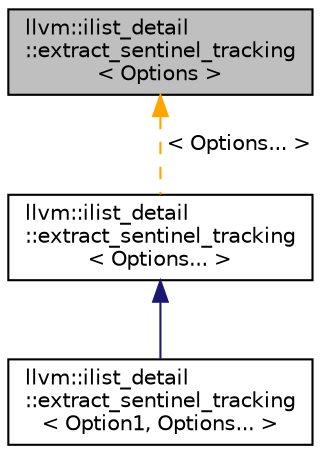 digraph "llvm::ilist_detail::extract_sentinel_tracking&lt; Options &gt;"
{
 // LATEX_PDF_SIZE
  bgcolor="transparent";
  edge [fontname="Helvetica",fontsize="10",labelfontname="Helvetica",labelfontsize="10"];
  node [fontname="Helvetica",fontsize="10",shape=record];
  Node1 [label="llvm::ilist_detail\l::extract_sentinel_tracking\l\< Options \>",height=0.2,width=0.4,color="black", fillcolor="grey75", style="filled", fontcolor="black",tooltip="Extract sentinel tracking option."];
  Node1 -> Node2 [dir="back",color="orange",fontsize="10",style="dashed",label=" \< Options... \>" ,fontname="Helvetica"];
  Node2 [label="llvm::ilist_detail\l::extract_sentinel_tracking\l\< Options... \>",height=0.2,width=0.4,color="black",URL="$structllvm_1_1ilist__detail_1_1extract__sentinel__tracking.html",tooltip=" "];
  Node2 -> Node3 [dir="back",color="midnightblue",fontsize="10",style="solid",fontname="Helvetica"];
  Node3 [label="llvm::ilist_detail\l::extract_sentinel_tracking\l\< Option1, Options... \>",height=0.2,width=0.4,color="black",URL="$structllvm_1_1ilist__detail_1_1extract__sentinel__tracking_3_01Option1_00_01Options_8_8_8_01_4.html",tooltip=" "];
}
